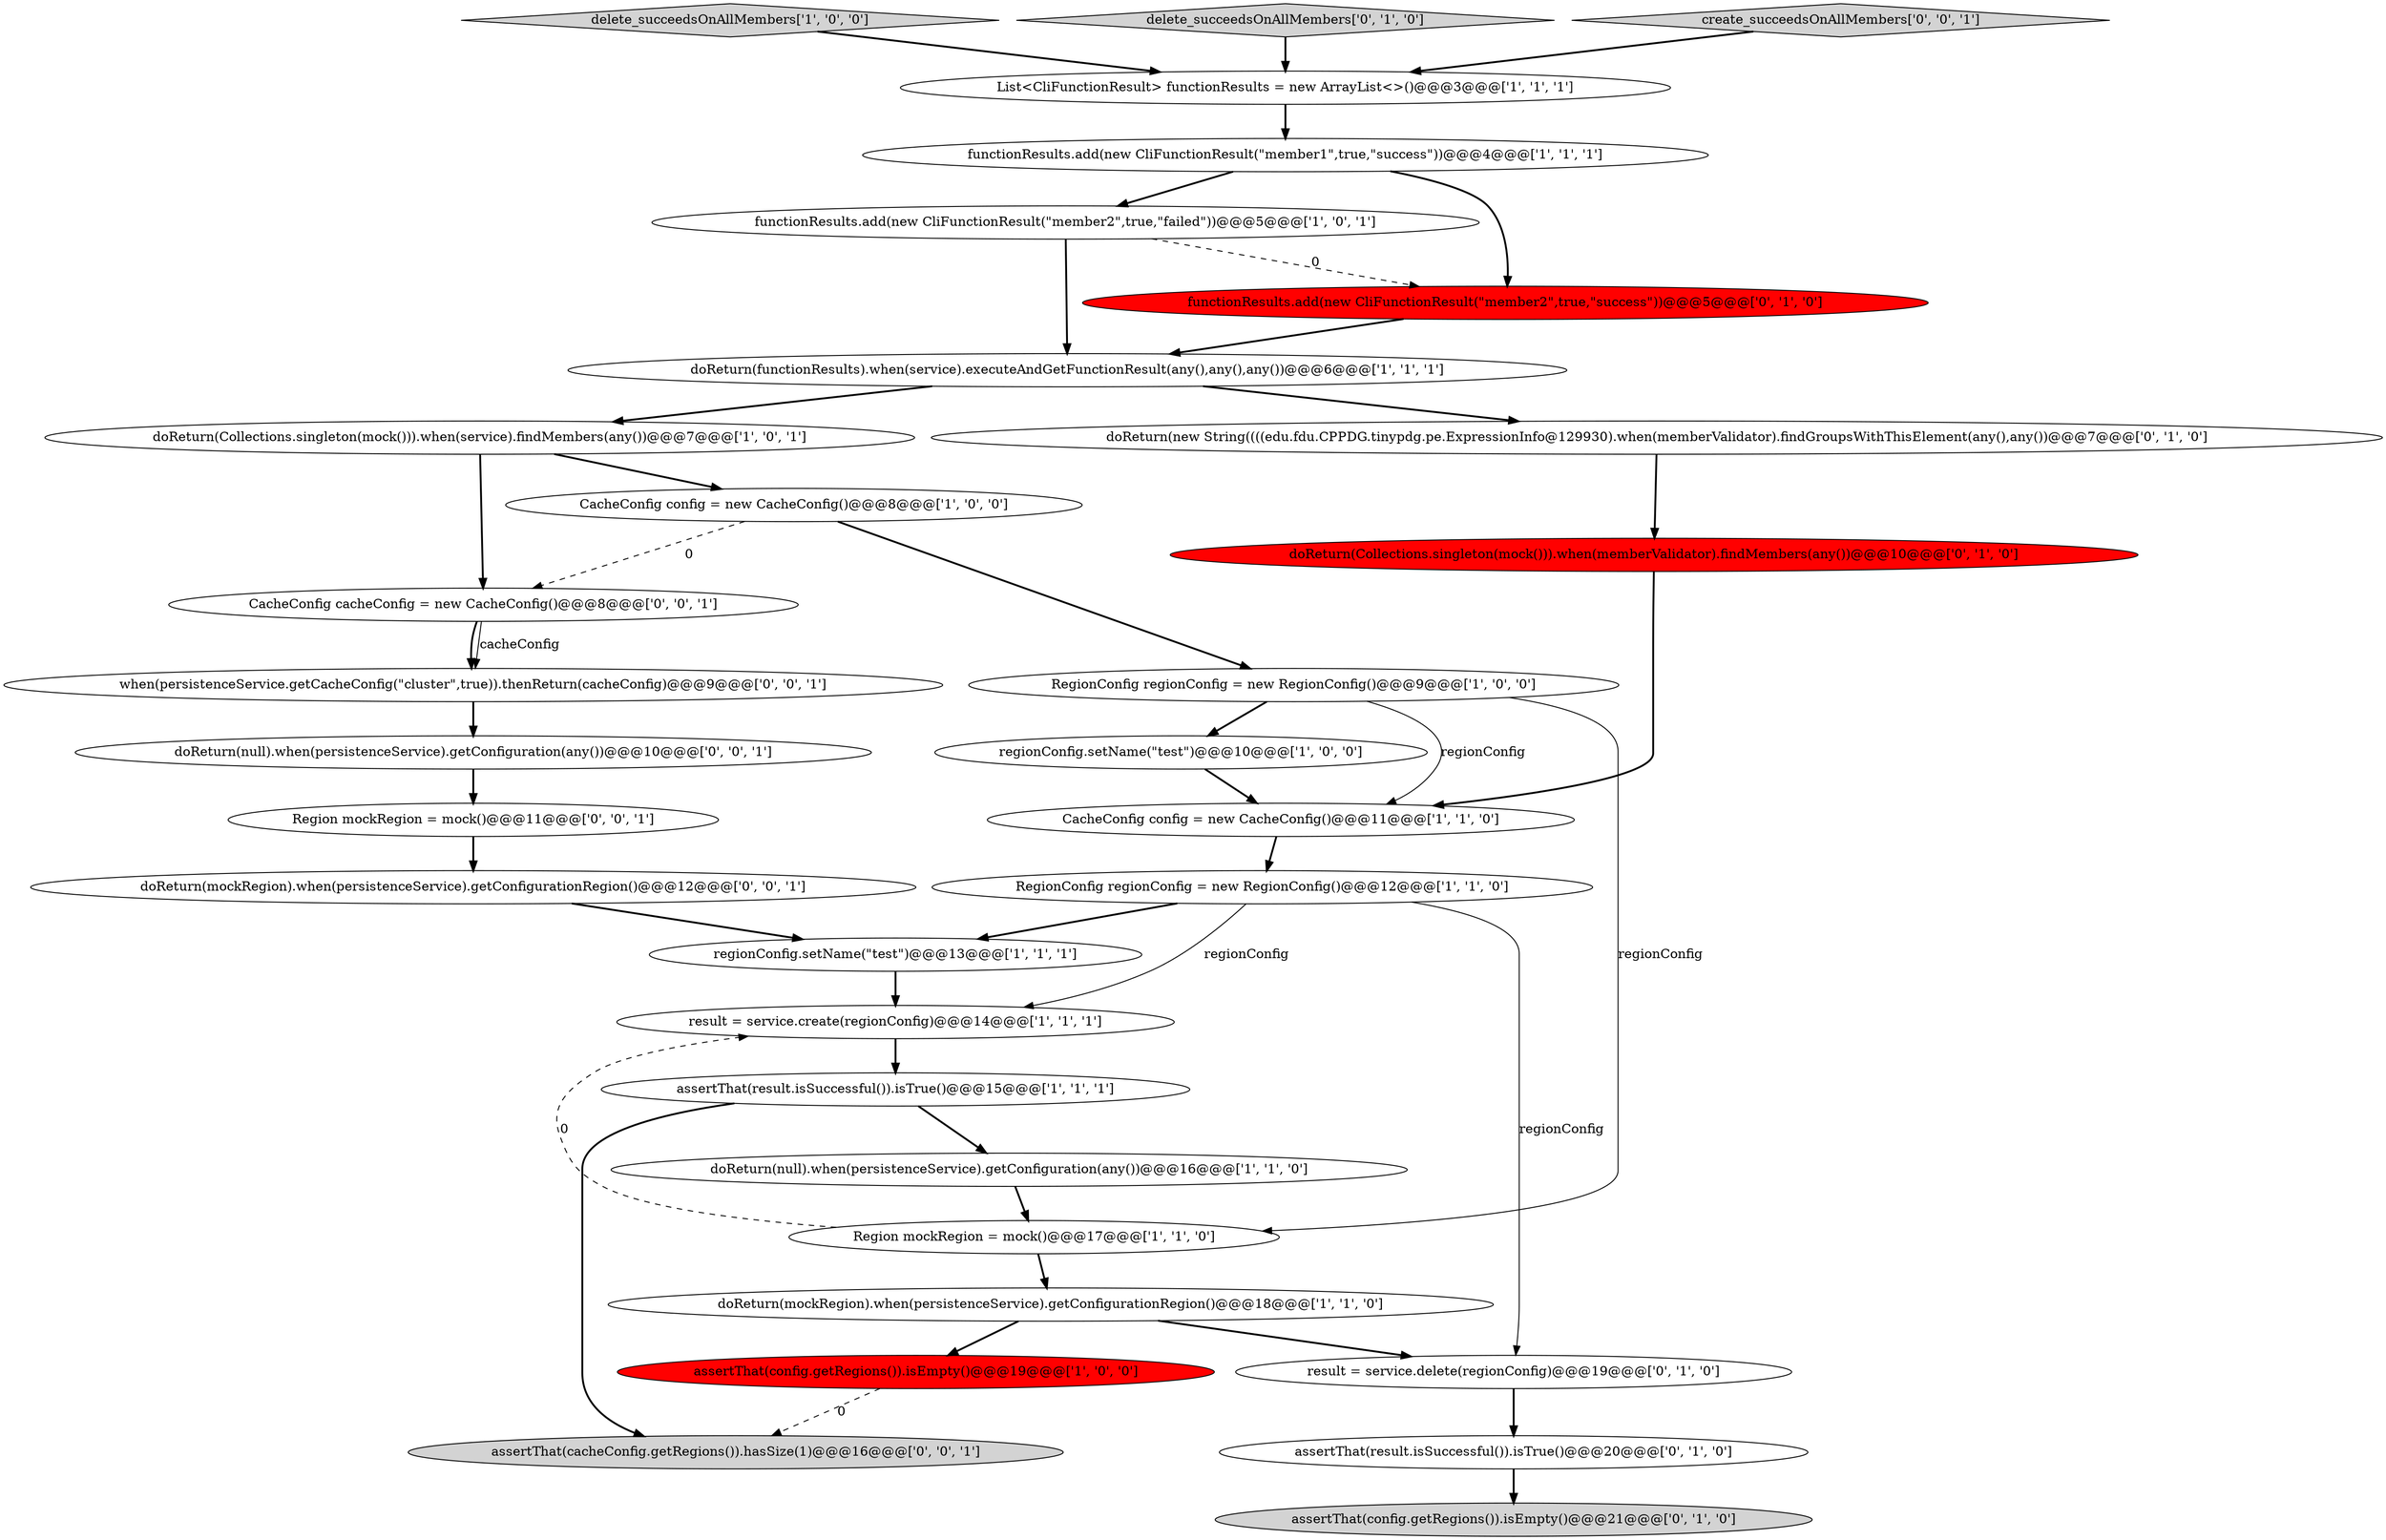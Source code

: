 digraph {
20 [style = filled, label = "doReturn(Collections.singleton(mock())).when(memberValidator).findMembers(any())@@@10@@@['0', '1', '0']", fillcolor = red, shape = ellipse image = "AAA1AAABBB2BBB"];
25 [style = filled, label = "assertThat(cacheConfig.getRegions()).hasSize(1)@@@16@@@['0', '0', '1']", fillcolor = lightgray, shape = ellipse image = "AAA0AAABBB3BBB"];
10 [style = filled, label = "doReturn(functionResults).when(service).executeAndGetFunctionResult(any(),any(),any())@@@6@@@['1', '1', '1']", fillcolor = white, shape = ellipse image = "AAA0AAABBB1BBB"];
24 [style = filled, label = "result = service.delete(regionConfig)@@@19@@@['0', '1', '0']", fillcolor = white, shape = ellipse image = "AAA0AAABBB2BBB"];
14 [style = filled, label = "delete_succeedsOnAllMembers['1', '0', '0']", fillcolor = lightgray, shape = diamond image = "AAA0AAABBB1BBB"];
2 [style = filled, label = "functionResults.add(new CliFunctionResult(\"member2\",true,\"failed\"))@@@5@@@['1', '0', '1']", fillcolor = white, shape = ellipse image = "AAA0AAABBB1BBB"];
7 [style = filled, label = "regionConfig.setName(\"test\")@@@13@@@['1', '1', '1']", fillcolor = white, shape = ellipse image = "AAA0AAABBB1BBB"];
11 [style = filled, label = "RegionConfig regionConfig = new RegionConfig()@@@12@@@['1', '1', '0']", fillcolor = white, shape = ellipse image = "AAA0AAABBB1BBB"];
31 [style = filled, label = "CacheConfig cacheConfig = new CacheConfig()@@@8@@@['0', '0', '1']", fillcolor = white, shape = ellipse image = "AAA0AAABBB3BBB"];
17 [style = filled, label = "assertThat(result.isSuccessful()).isTrue()@@@15@@@['1', '1', '1']", fillcolor = white, shape = ellipse image = "AAA0AAABBB1BBB"];
8 [style = filled, label = "CacheConfig config = new CacheConfig()@@@8@@@['1', '0', '0']", fillcolor = white, shape = ellipse image = "AAA0AAABBB1BBB"];
13 [style = filled, label = "doReturn(null).when(persistenceService).getConfiguration(any())@@@16@@@['1', '1', '0']", fillcolor = white, shape = ellipse image = "AAA0AAABBB1BBB"];
15 [style = filled, label = "result = service.create(regionConfig)@@@14@@@['1', '1', '1']", fillcolor = white, shape = ellipse image = "AAA0AAABBB1BBB"];
4 [style = filled, label = "Region mockRegion = mock()@@@17@@@['1', '1', '0']", fillcolor = white, shape = ellipse image = "AAA0AAABBB1BBB"];
3 [style = filled, label = "List<CliFunctionResult> functionResults = new ArrayList<>()@@@3@@@['1', '1', '1']", fillcolor = white, shape = ellipse image = "AAA0AAABBB1BBB"];
23 [style = filled, label = "doReturn(new String((((edu.fdu.CPPDG.tinypdg.pe.ExpressionInfo@129930).when(memberValidator).findGroupsWithThisElement(any(),any())@@@7@@@['0', '1', '0']", fillcolor = white, shape = ellipse image = "AAA0AAABBB2BBB"];
21 [style = filled, label = "assertThat(result.isSuccessful()).isTrue()@@@20@@@['0', '1', '0']", fillcolor = white, shape = ellipse image = "AAA0AAABBB2BBB"];
28 [style = filled, label = "doReturn(mockRegion).when(persistenceService).getConfigurationRegion()@@@12@@@['0', '0', '1']", fillcolor = white, shape = ellipse image = "AAA0AAABBB3BBB"];
29 [style = filled, label = "when(persistenceService.getCacheConfig(\"cluster\",true)).thenReturn(cacheConfig)@@@9@@@['0', '0', '1']", fillcolor = white, shape = ellipse image = "AAA0AAABBB3BBB"];
18 [style = filled, label = "functionResults.add(new CliFunctionResult(\"member2\",true,\"success\"))@@@5@@@['0', '1', '0']", fillcolor = red, shape = ellipse image = "AAA1AAABBB2BBB"];
12 [style = filled, label = "RegionConfig regionConfig = new RegionConfig()@@@9@@@['1', '0', '0']", fillcolor = white, shape = ellipse image = "AAA0AAABBB1BBB"];
19 [style = filled, label = "delete_succeedsOnAllMembers['0', '1', '0']", fillcolor = lightgray, shape = diamond image = "AAA0AAABBB2BBB"];
1 [style = filled, label = "regionConfig.setName(\"test\")@@@10@@@['1', '0', '0']", fillcolor = white, shape = ellipse image = "AAA0AAABBB1BBB"];
22 [style = filled, label = "assertThat(config.getRegions()).isEmpty()@@@21@@@['0', '1', '0']", fillcolor = lightgray, shape = ellipse image = "AAA0AAABBB2BBB"];
0 [style = filled, label = "functionResults.add(new CliFunctionResult(\"member1\",true,\"success\"))@@@4@@@['1', '1', '1']", fillcolor = white, shape = ellipse image = "AAA0AAABBB1BBB"];
16 [style = filled, label = "doReturn(mockRegion).when(persistenceService).getConfigurationRegion()@@@18@@@['1', '1', '0']", fillcolor = white, shape = ellipse image = "AAA0AAABBB1BBB"];
5 [style = filled, label = "CacheConfig config = new CacheConfig()@@@11@@@['1', '1', '0']", fillcolor = white, shape = ellipse image = "AAA0AAABBB1BBB"];
30 [style = filled, label = "create_succeedsOnAllMembers['0', '0', '1']", fillcolor = lightgray, shape = diamond image = "AAA0AAABBB3BBB"];
27 [style = filled, label = "Region mockRegion = mock()@@@11@@@['0', '0', '1']", fillcolor = white, shape = ellipse image = "AAA0AAABBB3BBB"];
9 [style = filled, label = "doReturn(Collections.singleton(mock())).when(service).findMembers(any())@@@7@@@['1', '0', '1']", fillcolor = white, shape = ellipse image = "AAA0AAABBB1BBB"];
26 [style = filled, label = "doReturn(null).when(persistenceService).getConfiguration(any())@@@10@@@['0', '0', '1']", fillcolor = white, shape = ellipse image = "AAA0AAABBB3BBB"];
6 [style = filled, label = "assertThat(config.getRegions()).isEmpty()@@@19@@@['1', '0', '0']", fillcolor = red, shape = ellipse image = "AAA1AAABBB1BBB"];
1->5 [style = bold, label=""];
14->3 [style = bold, label=""];
17->25 [style = bold, label=""];
12->4 [style = solid, label="regionConfig"];
23->20 [style = bold, label=""];
9->31 [style = bold, label=""];
16->6 [style = bold, label=""];
16->24 [style = bold, label=""];
27->28 [style = bold, label=""];
0->2 [style = bold, label=""];
28->7 [style = bold, label=""];
11->15 [style = solid, label="regionConfig"];
31->29 [style = bold, label=""];
9->8 [style = bold, label=""];
2->10 [style = bold, label=""];
12->1 [style = bold, label=""];
3->0 [style = bold, label=""];
20->5 [style = bold, label=""];
29->26 [style = bold, label=""];
26->27 [style = bold, label=""];
15->17 [style = bold, label=""];
31->29 [style = solid, label="cacheConfig"];
18->10 [style = bold, label=""];
6->25 [style = dashed, label="0"];
24->21 [style = bold, label=""];
30->3 [style = bold, label=""];
21->22 [style = bold, label=""];
10->23 [style = bold, label=""];
4->15 [style = dashed, label="0"];
2->18 [style = dashed, label="0"];
11->24 [style = solid, label="regionConfig"];
7->15 [style = bold, label=""];
0->18 [style = bold, label=""];
10->9 [style = bold, label=""];
5->11 [style = bold, label=""];
17->13 [style = bold, label=""];
12->5 [style = solid, label="regionConfig"];
8->31 [style = dashed, label="0"];
19->3 [style = bold, label=""];
8->12 [style = bold, label=""];
11->7 [style = bold, label=""];
4->16 [style = bold, label=""];
13->4 [style = bold, label=""];
}
